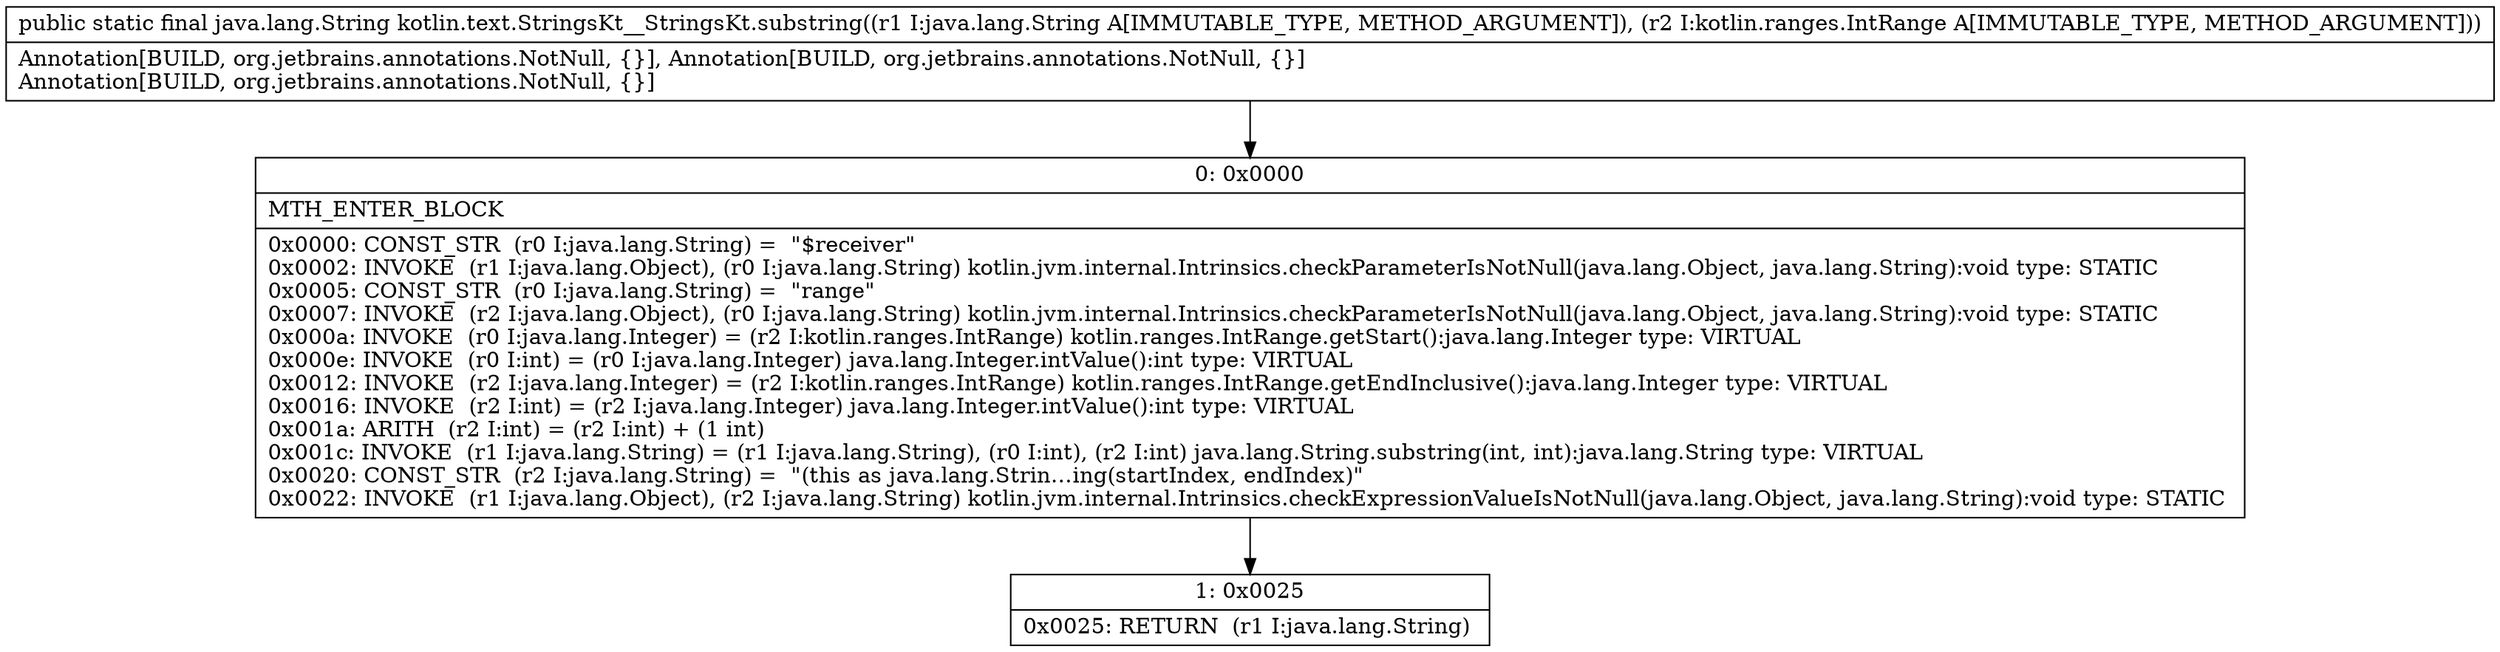 digraph "CFG forkotlin.text.StringsKt__StringsKt.substring(Ljava\/lang\/String;Lkotlin\/ranges\/IntRange;)Ljava\/lang\/String;" {
Node_0 [shape=record,label="{0\:\ 0x0000|MTH_ENTER_BLOCK\l|0x0000: CONST_STR  (r0 I:java.lang.String) =  \"$receiver\" \l0x0002: INVOKE  (r1 I:java.lang.Object), (r0 I:java.lang.String) kotlin.jvm.internal.Intrinsics.checkParameterIsNotNull(java.lang.Object, java.lang.String):void type: STATIC \l0x0005: CONST_STR  (r0 I:java.lang.String) =  \"range\" \l0x0007: INVOKE  (r2 I:java.lang.Object), (r0 I:java.lang.String) kotlin.jvm.internal.Intrinsics.checkParameterIsNotNull(java.lang.Object, java.lang.String):void type: STATIC \l0x000a: INVOKE  (r0 I:java.lang.Integer) = (r2 I:kotlin.ranges.IntRange) kotlin.ranges.IntRange.getStart():java.lang.Integer type: VIRTUAL \l0x000e: INVOKE  (r0 I:int) = (r0 I:java.lang.Integer) java.lang.Integer.intValue():int type: VIRTUAL \l0x0012: INVOKE  (r2 I:java.lang.Integer) = (r2 I:kotlin.ranges.IntRange) kotlin.ranges.IntRange.getEndInclusive():java.lang.Integer type: VIRTUAL \l0x0016: INVOKE  (r2 I:int) = (r2 I:java.lang.Integer) java.lang.Integer.intValue():int type: VIRTUAL \l0x001a: ARITH  (r2 I:int) = (r2 I:int) + (1 int) \l0x001c: INVOKE  (r1 I:java.lang.String) = (r1 I:java.lang.String), (r0 I:int), (r2 I:int) java.lang.String.substring(int, int):java.lang.String type: VIRTUAL \l0x0020: CONST_STR  (r2 I:java.lang.String) =  \"(this as java.lang.Strin…ing(startIndex, endIndex)\" \l0x0022: INVOKE  (r1 I:java.lang.Object), (r2 I:java.lang.String) kotlin.jvm.internal.Intrinsics.checkExpressionValueIsNotNull(java.lang.Object, java.lang.String):void type: STATIC \l}"];
Node_1 [shape=record,label="{1\:\ 0x0025|0x0025: RETURN  (r1 I:java.lang.String) \l}"];
MethodNode[shape=record,label="{public static final java.lang.String kotlin.text.StringsKt__StringsKt.substring((r1 I:java.lang.String A[IMMUTABLE_TYPE, METHOD_ARGUMENT]), (r2 I:kotlin.ranges.IntRange A[IMMUTABLE_TYPE, METHOD_ARGUMENT]))  | Annotation[BUILD, org.jetbrains.annotations.NotNull, \{\}], Annotation[BUILD, org.jetbrains.annotations.NotNull, \{\}]\lAnnotation[BUILD, org.jetbrains.annotations.NotNull, \{\}]\l}"];
MethodNode -> Node_0;
Node_0 -> Node_1;
}

